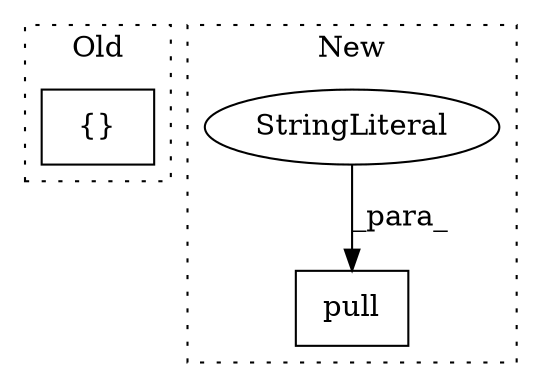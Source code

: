 digraph G {
subgraph cluster0 {
1 [label="{}" a="4" s="8627,8699" l="1,1" shape="box"];
label = "Old";
style="dotted";
}
subgraph cluster1 {
2 [label="pull" a="32" s="343,370" l="5,1" shape="box"];
3 [label="StringLiteral" a="45" s="348" l="22" shape="ellipse"];
label = "New";
style="dotted";
}
3 -> 2 [label="_para_"];
}